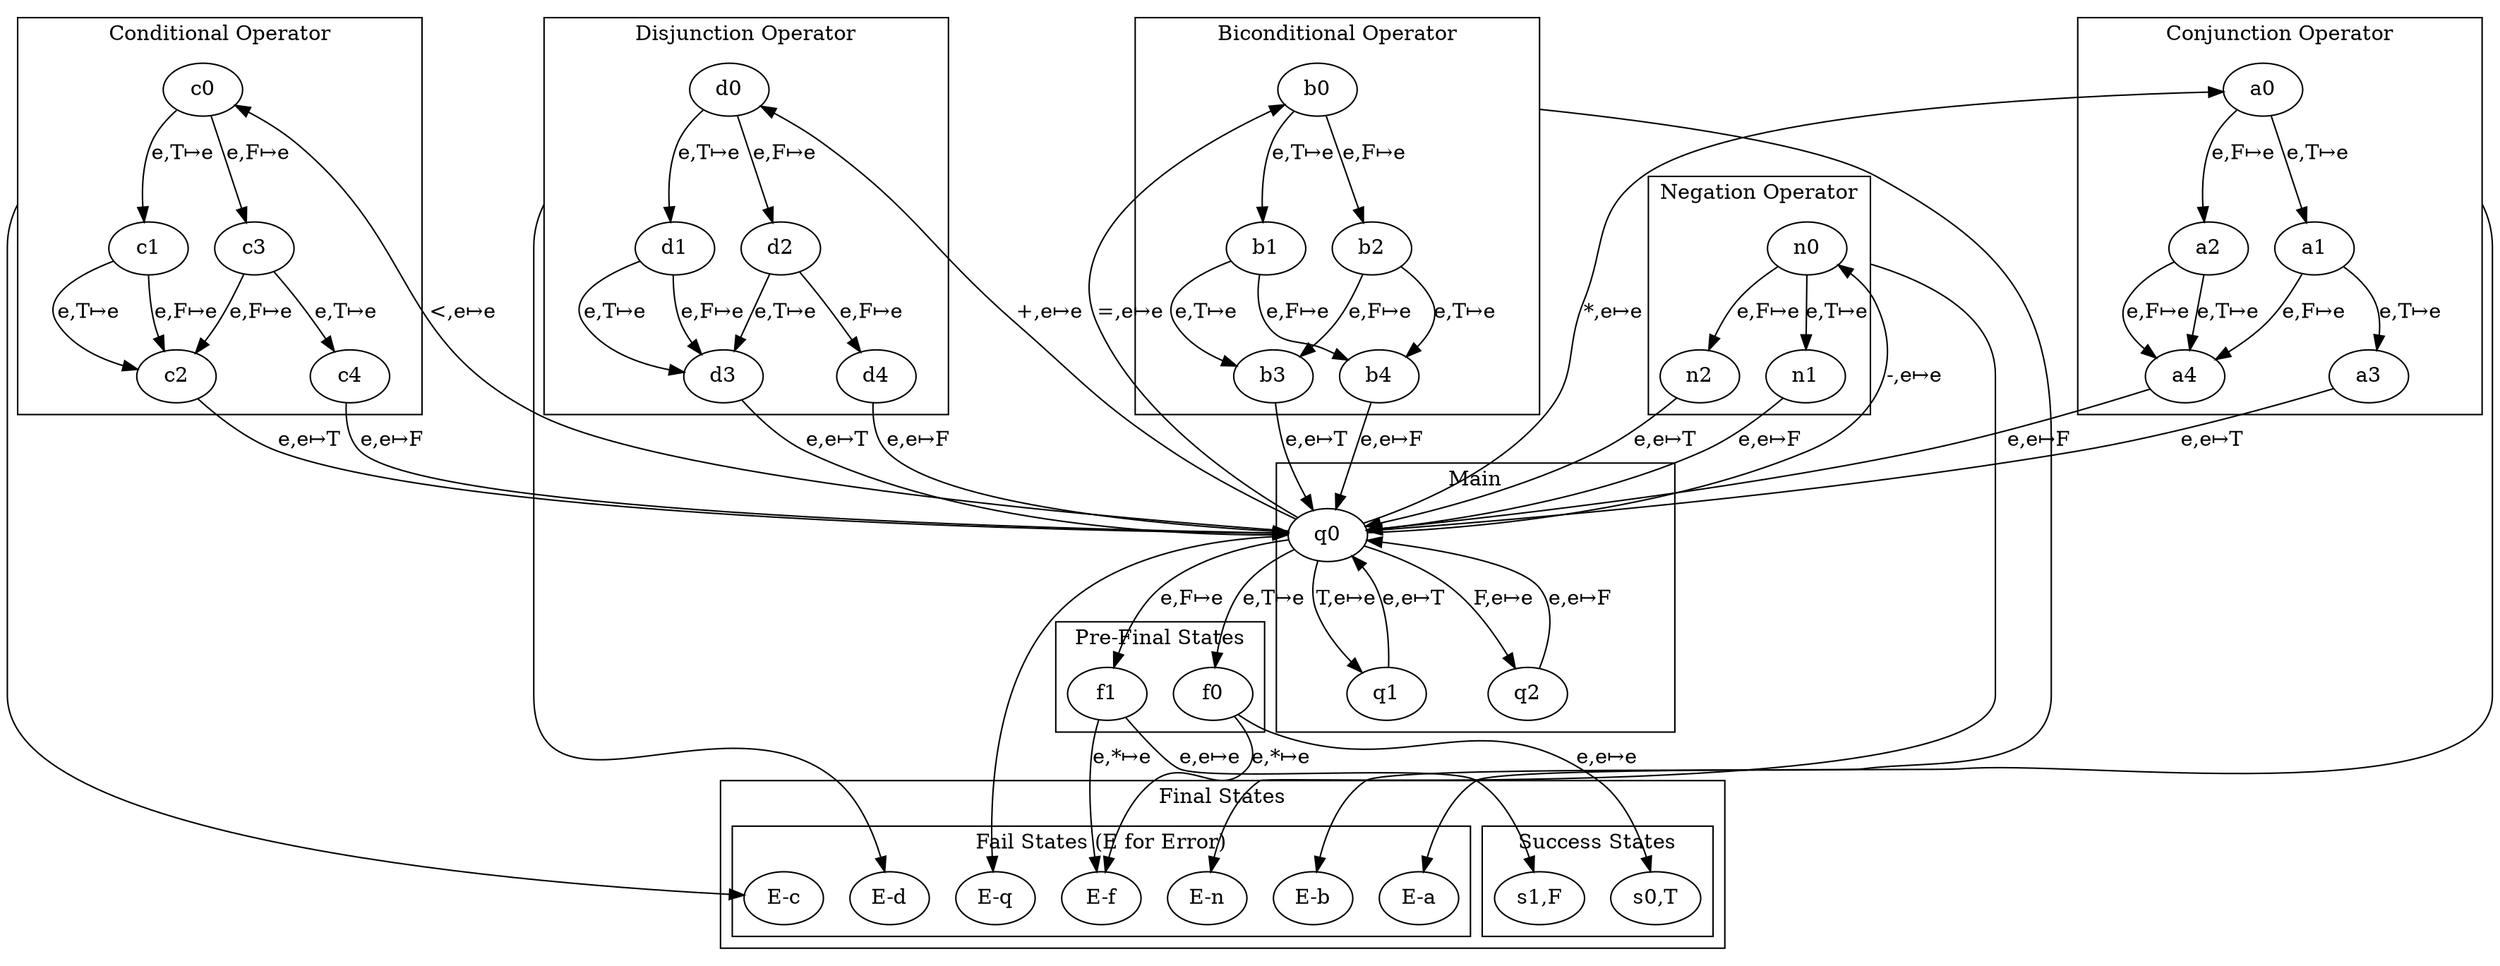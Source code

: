 /* pdt.dot
 * This file contains a (graph) description of a Finite State Pushdown
 * Transducer that takes as its input string sentential logic expressions
 * (without variables) in reverse polish notation and computes the result
 * of its evalutation.
 *
 * NOTE: At this time this graph is an incomplete representation of such an
 * 		 automataon. Not every state has transition declared for every possible
 *		 input. Also, no 'output' actions are specified for this graph. Such 
 *		 error-handling and clerical sorts of tasks were omitted to reduce 
 *		 clutter and prevent the readers of this graph from being distracted
 *		 from the more significant semantics of its spefification.
 */

digraph pdt{
	compound=true; nodsep=1.0;
		
	subgraph cluster_main{

		label="Main";
		//push all logical values
		q0->q1[label="T,e&#8614;e"];
		q1->q0[label="e,e&#8614;T"];

		q0->q2[label="F,e&#8614;e"];
		q2->q0[label="e,e&#8614;F"];
	}

	subgraph cluster_negation{
		label="Negation Operator";
		/*	This subgraph cluster_is reached when the negation unary operator 
			is the next input symbol, and works as a sort of subroutine
			that manipulates the stack to apply that operation to the last
			boolean value pushed onto the stack */

		//enter the subroutine on input of '~'
		q0->n0[label="-,e&#8614;e"];

		//path 1: reverse the value of 'T'
		n0->n1[label="e,T&#8614;e"];
		n1->q0[label="e,e&#8614;F"];

		//path 2: reverse the value of 'F'
		n0->n2[label="e,F&#8614;e"];
		n2->q0[label="e,e&#8614;T"];
	}

	subgraph cluster_conditional{
		label="Conditional Operator";
		/*	When the conditional operator is the next input symbol, this
			subgraph cluster_calculates the result of the conditional expression
			between the top-most pair of elements on the stack, and replaces
			them with the result. */

		//enter the subroutine on input of '->'
		q0->c0[label="<,e&#8614;e"];

		/*	branch 1: pop 'T'	*/
		c0->c1[label="e,T&#8614;e"];
		c1->c2[label="e,T&#8614;e"];//c2 will push 'T' and return to the parent machine
		c1->c2[label="e,F&#8614;e"];//note: the '->' evaluates to 'F' only in the case 'T->F'

		/*	branch 2: pop 'F'	*/
		c0->c3[label="e,F&#8614;e"];

			//sub-branch 1: pop 'T'
			c3->c4[label="e,T&#8614;e"];//the only false result of a '->' expression

			//sub-branch 2: pop 'F'
			c3->c2[label="e,F&#8614;e"];//'F->F' evaulates to T, so go to c2

		//the exit states (each pushing a different result onto the stack):
		c2->q0[label="e,e&#8614;T"];
		c4->q0[label="e,e&#8614;F"];
	}

	subgraph cluster_biconditional{
		label = "Biconditional Operator";
		/*	When the biconditional operator is the next input symbol, this
			subgraph cluster_calculates the result of the biconditional expression
			between the top-most pair of elements on the stack, and replaces
			them with the result. */

			//enter subroutine on input '<->'
			q0->b0[label="=,e&#8614;e"];

			//sub-branch 1: pop 'T'
			b0->b1[label="e,T&#8614;e"];//pop 'T'
			b1->b3[label="e,T&#8614;e"];//b3 will push 'T' as the result of evalutation
			b1->b4[label="e,F&#8614;e"];//b4 will push 'F' as the result of evalutation

			//sub-branch 2: pop 'F'
			b0->b2[label="e,F&#8614;e"];//pop 'F'
			b2->b3[label="e,F&#8614;e"];
			b2->b4[label="e,T&#8614;e"];

			//exit states of subroutine (pushes result):
			b3->q0[label="e,e&#8614;T"];
			b4->q0[label="e,e&#8614;F"];
	}

	subgraph cluster_conjunction{
		label="Conjunction Operator";
		/*	When the conjunction operator is the next input symbol, this
			subgraph cluster_calculates the result of the conjunction expression
			between the top-most pair of elements on the stack, and replaces
			them with the result. */

			//enter subroutine  on input '^'
			q0->a0[label="*,e&#8614;e"];

			//sub-branch 1: 
			a0->a1[label="e,T&#8614;e"]; //pop 'T'
			a1->a3[label="e,T&#8614;e"];
			a1->a4[label="e,F&#8614;e"];
			
			//sub-branch 2:
			a0->a2[label="e,F&#8614;e"]; //pop 'F'
			a2->a4[label="e,T&#8614;e"];
			a2->a4[label="e,F&#8614;e"];

			//exit states of subroutine 
			a4->q0[label="e,e&#8614;F"];
			a3->q0[label="e,e&#8614;T"];
	}
	
	subgraph cluster_disjunction{
		label="Disjunction Operator";
		/*	When the disjunction operator is the next input symbol, this
			subgraph cluster_calculates the result of the disjunction expression
			between the top-most pair of elements on the stack, and replaces
			them with the result. */

			//enter subroutine on 'v'
			q0->d0[label="+,e&#8614;e"];

			//sub-branch 1:
			d0->d1[label="e,T&#8614;e"];//pop 'T'
			d1->d3[label="e,T&#8614;e"];
			d1->d3[label="e,F&#8614;e"];
			
			//sub-branch 2:
			d0->d2[label="e,F&#8614;e"];//pop 'F'
			d2->d3[label="e,T&#8614;e"];
			d2->d4[label="e,F&#8614;e"];//only false result

			//exit states:
			d3->q0[label="e,e&#8614;T"];
			d4->q0[label="e,e&#8614;F"];
	}

	subgraph cluster_pre_final{
		label="Pre-Final States"
		f0;
		f1;
		q0->f0[label="e,T&#8614;e"];
		q0->f1[label="e,F&#8614;e"];
	}


	subgraph cluster_final{

		label="Final States"

		subgraph cluster_success{
			label="Success States";
			/* The only successful termination of operatin for this pdt involves
			 * entering state q0 with a stack containing exactly one element and
			 * no input symbols left in the input expression.
			 */

			s0[label="s0,T"];
			s1[label="s1,F"];

			f0->s0[label="e,e&#8614;e"];
			f1->s1[label="e,e&#8614;e"];
		}

		subgraph cluster_fail{
			label="Fail States (E for Error)";
			/*	These are the 'sink' states that the pda falls into when any of the
			 *	sub-autmata routines recieve invalid input or their actions fail
			 *	for some reason (i.e. they transition to a fail state that
			 *	indicates which sub_automata state group the pda was in when it
			 *	reached a fail state).
			 *
			 */

			Eq [label="E-q"]
			En [label="E-n"]
			Ec [label="E-c"]
			Eb [label="E-b"]
			Ea [label="E-a"]
			Ed [label="E-d"]
			Ef [label="E-f"]

			q0->Eq[ltail=cluster_main];
			n0->En[ltail=cluster_negation];
			c0->Ec[ltail=cluster_conditional];
			b0->Eb[ltail=cluster_biconditional];
			a0->Ea[ltail=cluster_conjunction];
			d0->Ed[ltail=cluster_disjunction];
			f0->Ef[label="e,*&#8614;e"];
			f1->Ef[label="e,*&#8614;e"];
		}
	}
}
